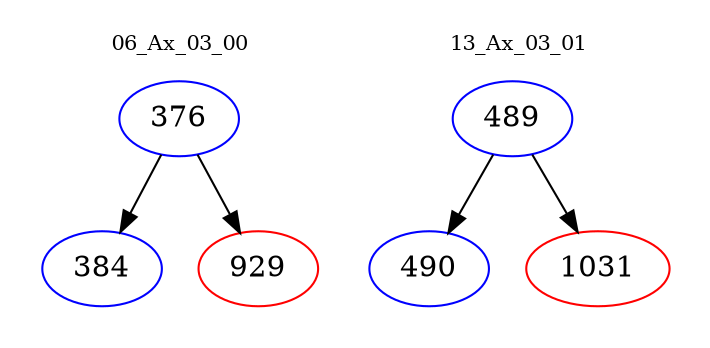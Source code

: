 digraph{
subgraph cluster_0 {
color = white
label = "06_Ax_03_00";
fontsize=10;
T0_376 [label="376", color="blue"]
T0_376 -> T0_384 [color="black"]
T0_384 [label="384", color="blue"]
T0_376 -> T0_929 [color="black"]
T0_929 [label="929", color="red"]
}
subgraph cluster_1 {
color = white
label = "13_Ax_03_01";
fontsize=10;
T1_489 [label="489", color="blue"]
T1_489 -> T1_490 [color="black"]
T1_490 [label="490", color="blue"]
T1_489 -> T1_1031 [color="black"]
T1_1031 [label="1031", color="red"]
}
}
